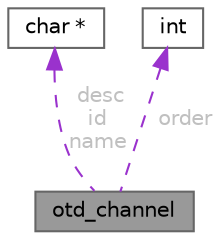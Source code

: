 digraph "otd_channel"
{
 // LATEX_PDF_SIZE
  bgcolor="transparent";
  edge [fontname=Helvetica,fontsize=10,labelfontname=Helvetica,labelfontsize=10];
  node [fontname=Helvetica,fontsize=10,shape=box,height=0.2,width=0.4];
  Node1 [id="Node000001",label="otd_channel",height=0.2,width=0.4,color="gray40", fillcolor="grey60", style="filled", fontcolor="black",tooltip="Structure which contains information about one protocol decoder channel."];
  Node2 -> Node1 [id="edge1_Node000001_Node000002",dir="back",color="darkorchid3",style="dashed",tooltip=" ",label=" desc\nid\nname",fontcolor="grey" ];
  Node2 [id="Node000002",label="char *",height=0.2,width=0.4,color="gray40", fillcolor="white", style="filled",tooltip=" "];
  Node3 -> Node1 [id="edge2_Node000001_Node000003",dir="back",color="darkorchid3",style="dashed",tooltip=" ",label=" order",fontcolor="grey" ];
  Node3 [id="Node000003",label="int",height=0.2,width=0.4,color="gray40", fillcolor="white", style="filled",tooltip=" "];
}
